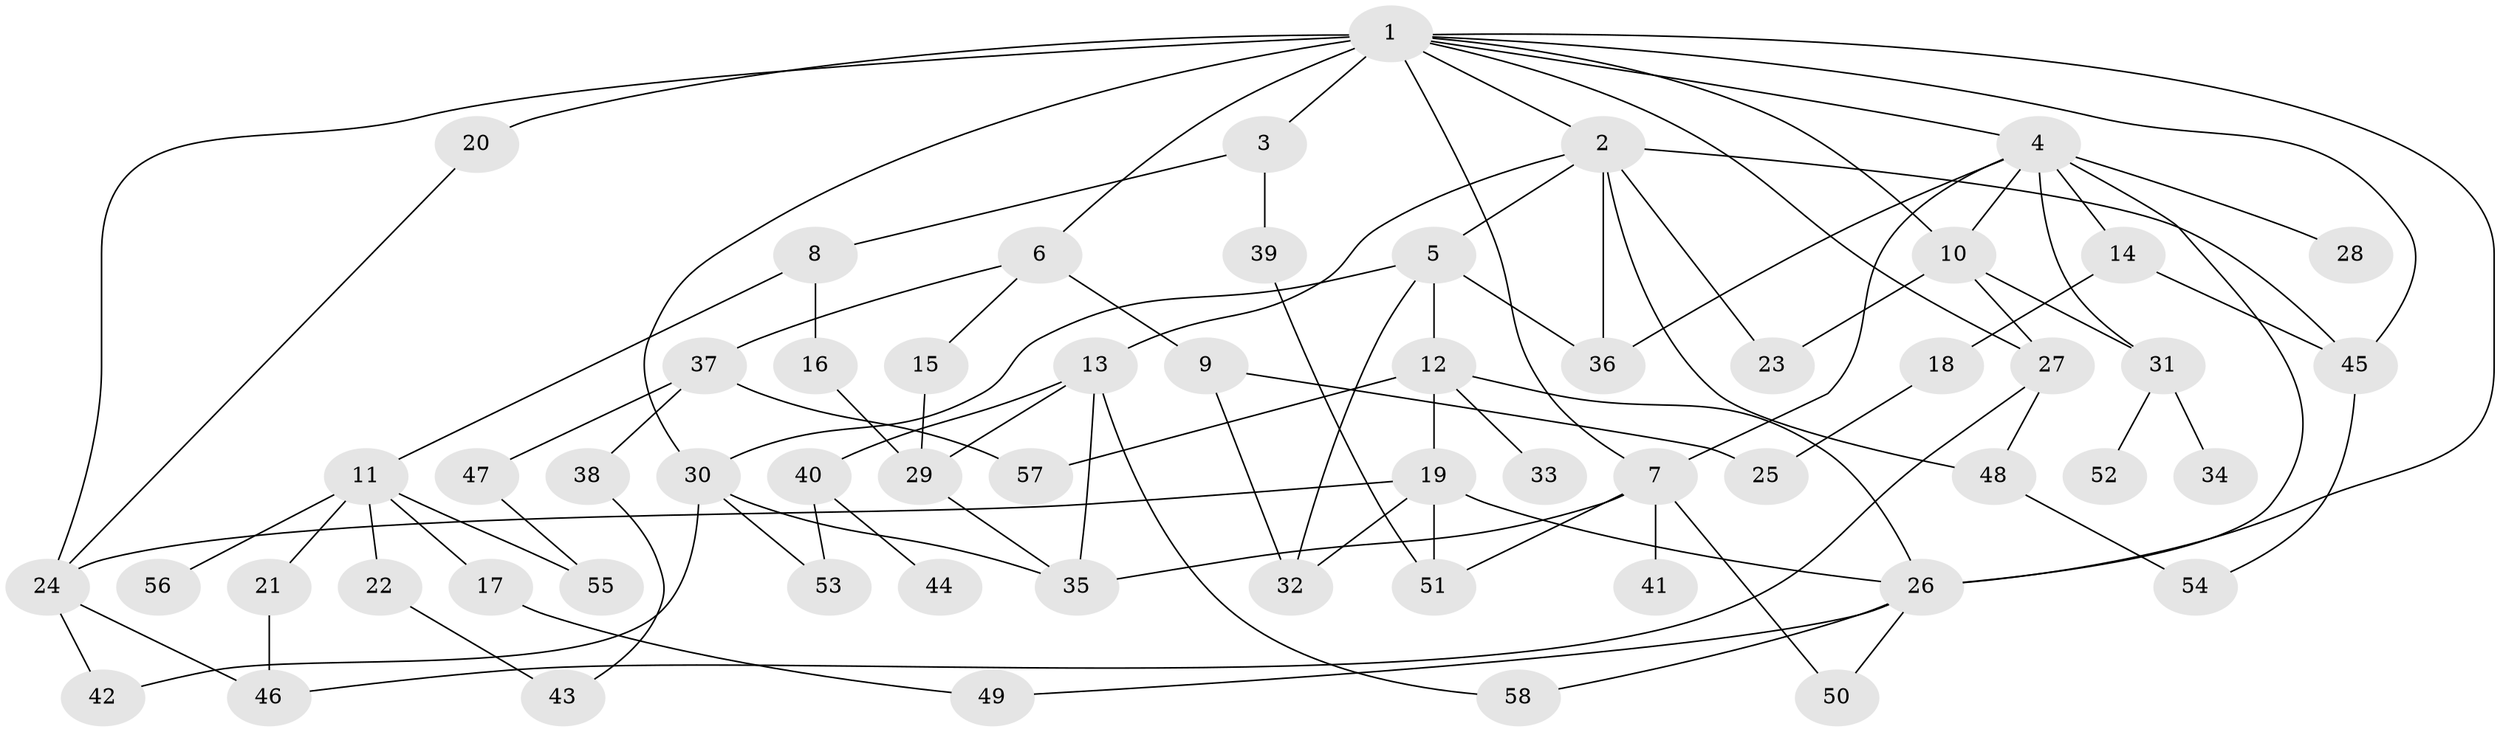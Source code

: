 // original degree distribution, {6: 0.043478260869565216, 8: 0.008695652173913044, 4: 0.08695652173913043, 9: 0.008695652173913044, 3: 0.19130434782608696, 7: 0.008695652173913044, 2: 0.40869565217391307, 5: 0.05217391304347826, 1: 0.19130434782608696}
// Generated by graph-tools (version 1.1) at 2025/49/03/04/25 22:49:02]
// undirected, 58 vertices, 94 edges
graph export_dot {
  node [color=gray90,style=filled];
  1;
  2;
  3;
  4;
  5;
  6;
  7;
  8;
  9;
  10;
  11;
  12;
  13;
  14;
  15;
  16;
  17;
  18;
  19;
  20;
  21;
  22;
  23;
  24;
  25;
  26;
  27;
  28;
  29;
  30;
  31;
  32;
  33;
  34;
  35;
  36;
  37;
  38;
  39;
  40;
  41;
  42;
  43;
  44;
  45;
  46;
  47;
  48;
  49;
  50;
  51;
  52;
  53;
  54;
  55;
  56;
  57;
  58;
  1 -- 2 [weight=1.0];
  1 -- 3 [weight=1.0];
  1 -- 4 [weight=1.0];
  1 -- 6 [weight=1.0];
  1 -- 7 [weight=1.0];
  1 -- 10 [weight=1.0];
  1 -- 20 [weight=3.0];
  1 -- 24 [weight=1.0];
  1 -- 26 [weight=1.0];
  1 -- 27 [weight=1.0];
  1 -- 30 [weight=1.0];
  1 -- 45 [weight=1.0];
  2 -- 5 [weight=1.0];
  2 -- 13 [weight=1.0];
  2 -- 23 [weight=1.0];
  2 -- 36 [weight=1.0];
  2 -- 45 [weight=1.0];
  2 -- 48 [weight=1.0];
  3 -- 8 [weight=1.0];
  3 -- 39 [weight=1.0];
  4 -- 7 [weight=1.0];
  4 -- 10 [weight=1.0];
  4 -- 14 [weight=1.0];
  4 -- 26 [weight=1.0];
  4 -- 28 [weight=1.0];
  4 -- 31 [weight=1.0];
  4 -- 36 [weight=1.0];
  5 -- 12 [weight=1.0];
  5 -- 30 [weight=1.0];
  5 -- 32 [weight=1.0];
  5 -- 36 [weight=1.0];
  6 -- 9 [weight=1.0];
  6 -- 15 [weight=1.0];
  6 -- 37 [weight=1.0];
  7 -- 35 [weight=1.0];
  7 -- 41 [weight=1.0];
  7 -- 50 [weight=1.0];
  7 -- 51 [weight=1.0];
  8 -- 11 [weight=1.0];
  8 -- 16 [weight=1.0];
  9 -- 25 [weight=1.0];
  9 -- 32 [weight=1.0];
  10 -- 23 [weight=2.0];
  10 -- 27 [weight=1.0];
  10 -- 31 [weight=1.0];
  11 -- 17 [weight=1.0];
  11 -- 21 [weight=1.0];
  11 -- 22 [weight=1.0];
  11 -- 55 [weight=1.0];
  11 -- 56 [weight=1.0];
  12 -- 19 [weight=1.0];
  12 -- 26 [weight=1.0];
  12 -- 33 [weight=1.0];
  12 -- 57 [weight=1.0];
  13 -- 29 [weight=1.0];
  13 -- 35 [weight=1.0];
  13 -- 40 [weight=1.0];
  13 -- 58 [weight=1.0];
  14 -- 18 [weight=1.0];
  14 -- 45 [weight=1.0];
  15 -- 29 [weight=1.0];
  16 -- 29 [weight=1.0];
  17 -- 49 [weight=1.0];
  18 -- 25 [weight=1.0];
  19 -- 24 [weight=1.0];
  19 -- 26 [weight=1.0];
  19 -- 32 [weight=1.0];
  19 -- 51 [weight=1.0];
  20 -- 24 [weight=1.0];
  21 -- 46 [weight=1.0];
  22 -- 43 [weight=1.0];
  24 -- 42 [weight=1.0];
  24 -- 46 [weight=1.0];
  26 -- 49 [weight=1.0];
  26 -- 50 [weight=1.0];
  26 -- 58 [weight=1.0];
  27 -- 46 [weight=1.0];
  27 -- 48 [weight=2.0];
  29 -- 35 [weight=1.0];
  30 -- 35 [weight=1.0];
  30 -- 42 [weight=1.0];
  30 -- 53 [weight=1.0];
  31 -- 34 [weight=1.0];
  31 -- 52 [weight=1.0];
  37 -- 38 [weight=1.0];
  37 -- 47 [weight=1.0];
  37 -- 57 [weight=1.0];
  38 -- 43 [weight=1.0];
  39 -- 51 [weight=1.0];
  40 -- 44 [weight=1.0];
  40 -- 53 [weight=1.0];
  45 -- 54 [weight=1.0];
  47 -- 55 [weight=1.0];
  48 -- 54 [weight=1.0];
}
